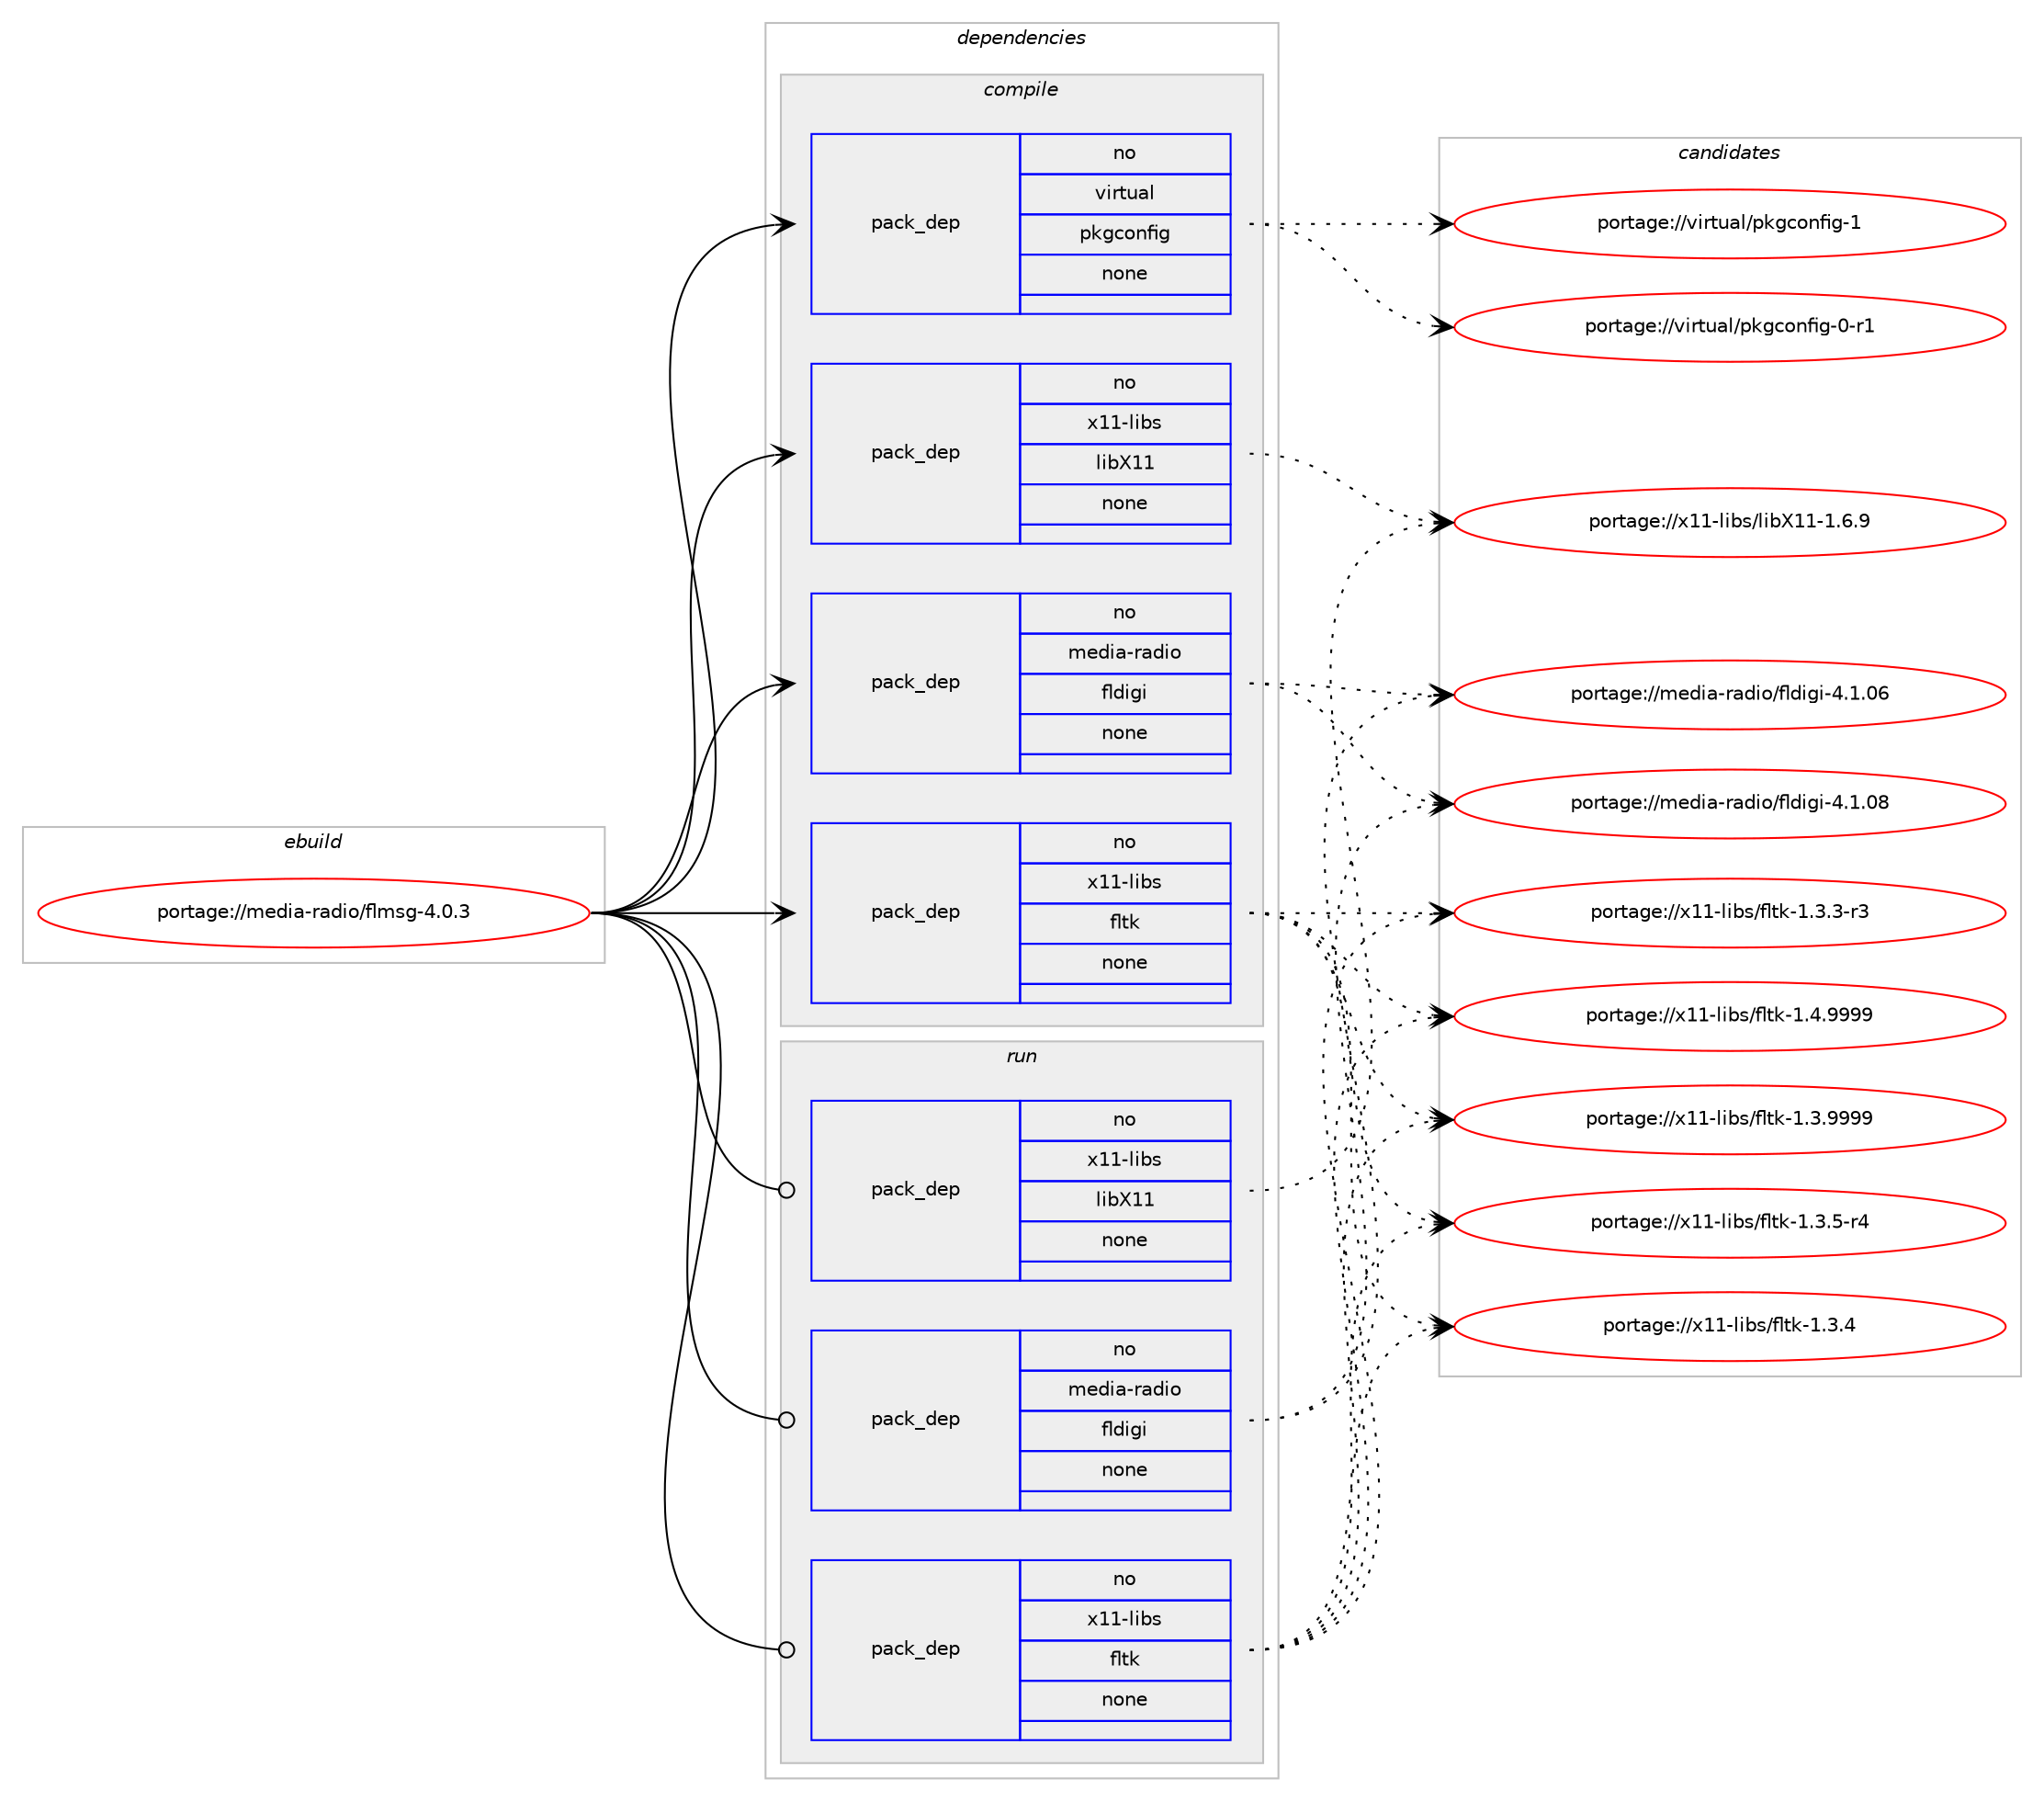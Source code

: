 digraph prolog {

# *************
# Graph options
# *************

newrank=true;
concentrate=true;
compound=true;
graph [rankdir=LR,fontname=Helvetica,fontsize=10,ranksep=1.5];#, ranksep=2.5, nodesep=0.2];
edge  [arrowhead=vee];
node  [fontname=Helvetica,fontsize=10];

# **********
# The ebuild
# **********

subgraph cluster_leftcol {
color=gray;
label=<<i>ebuild</i>>;
id [label="portage://media-radio/flmsg-4.0.3", color=red, width=4, href="../media-radio/flmsg-4.0.3.svg"];
}

# ****************
# The dependencies
# ****************

subgraph cluster_midcol {
color=gray;
label=<<i>dependencies</i>>;
subgraph cluster_compile {
fillcolor="#eeeeee";
style=filled;
label=<<i>compile</i>>;
subgraph pack149854 {
dependency197847 [label=<<TABLE BORDER="0" CELLBORDER="1" CELLSPACING="0" CELLPADDING="4" WIDTH="220"><TR><TD ROWSPAN="6" CELLPADDING="30">pack_dep</TD></TR><TR><TD WIDTH="110">no</TD></TR><TR><TD>media-radio</TD></TR><TR><TD>fldigi</TD></TR><TR><TD>none</TD></TR><TR><TD></TD></TR></TABLE>>, shape=none, color=blue];
}
id:e -> dependency197847:w [weight=20,style="solid",arrowhead="vee"];
subgraph pack149855 {
dependency197848 [label=<<TABLE BORDER="0" CELLBORDER="1" CELLSPACING="0" CELLPADDING="4" WIDTH="220"><TR><TD ROWSPAN="6" CELLPADDING="30">pack_dep</TD></TR><TR><TD WIDTH="110">no</TD></TR><TR><TD>virtual</TD></TR><TR><TD>pkgconfig</TD></TR><TR><TD>none</TD></TR><TR><TD></TD></TR></TABLE>>, shape=none, color=blue];
}
id:e -> dependency197848:w [weight=20,style="solid",arrowhead="vee"];
subgraph pack149856 {
dependency197849 [label=<<TABLE BORDER="0" CELLBORDER="1" CELLSPACING="0" CELLPADDING="4" WIDTH="220"><TR><TD ROWSPAN="6" CELLPADDING="30">pack_dep</TD></TR><TR><TD WIDTH="110">no</TD></TR><TR><TD>x11-libs</TD></TR><TR><TD>fltk</TD></TR><TR><TD>none</TD></TR><TR><TD></TD></TR></TABLE>>, shape=none, color=blue];
}
id:e -> dependency197849:w [weight=20,style="solid",arrowhead="vee"];
subgraph pack149857 {
dependency197850 [label=<<TABLE BORDER="0" CELLBORDER="1" CELLSPACING="0" CELLPADDING="4" WIDTH="220"><TR><TD ROWSPAN="6" CELLPADDING="30">pack_dep</TD></TR><TR><TD WIDTH="110">no</TD></TR><TR><TD>x11-libs</TD></TR><TR><TD>libX11</TD></TR><TR><TD>none</TD></TR><TR><TD></TD></TR></TABLE>>, shape=none, color=blue];
}
id:e -> dependency197850:w [weight=20,style="solid",arrowhead="vee"];
}
subgraph cluster_compileandrun {
fillcolor="#eeeeee";
style=filled;
label=<<i>compile and run</i>>;
}
subgraph cluster_run {
fillcolor="#eeeeee";
style=filled;
label=<<i>run</i>>;
subgraph pack149858 {
dependency197851 [label=<<TABLE BORDER="0" CELLBORDER="1" CELLSPACING="0" CELLPADDING="4" WIDTH="220"><TR><TD ROWSPAN="6" CELLPADDING="30">pack_dep</TD></TR><TR><TD WIDTH="110">no</TD></TR><TR><TD>media-radio</TD></TR><TR><TD>fldigi</TD></TR><TR><TD>none</TD></TR><TR><TD></TD></TR></TABLE>>, shape=none, color=blue];
}
id:e -> dependency197851:w [weight=20,style="solid",arrowhead="odot"];
subgraph pack149859 {
dependency197852 [label=<<TABLE BORDER="0" CELLBORDER="1" CELLSPACING="0" CELLPADDING="4" WIDTH="220"><TR><TD ROWSPAN="6" CELLPADDING="30">pack_dep</TD></TR><TR><TD WIDTH="110">no</TD></TR><TR><TD>x11-libs</TD></TR><TR><TD>fltk</TD></TR><TR><TD>none</TD></TR><TR><TD></TD></TR></TABLE>>, shape=none, color=blue];
}
id:e -> dependency197852:w [weight=20,style="solid",arrowhead="odot"];
subgraph pack149860 {
dependency197853 [label=<<TABLE BORDER="0" CELLBORDER="1" CELLSPACING="0" CELLPADDING="4" WIDTH="220"><TR><TD ROWSPAN="6" CELLPADDING="30">pack_dep</TD></TR><TR><TD WIDTH="110">no</TD></TR><TR><TD>x11-libs</TD></TR><TR><TD>libX11</TD></TR><TR><TD>none</TD></TR><TR><TD></TD></TR></TABLE>>, shape=none, color=blue];
}
id:e -> dependency197853:w [weight=20,style="solid",arrowhead="odot"];
}
}

# **************
# The candidates
# **************

subgraph cluster_choices {
rank=same;
color=gray;
label=<<i>candidates</i>>;

subgraph choice149854 {
color=black;
nodesep=1;
choice1091011001059745114971001051114710210810010510310545524649464856 [label="portage://media-radio/fldigi-4.1.08", color=red, width=4,href="../media-radio/fldigi-4.1.08.svg"];
choice1091011001059745114971001051114710210810010510310545524649464854 [label="portage://media-radio/fldigi-4.1.06", color=red, width=4,href="../media-radio/fldigi-4.1.06.svg"];
dependency197847:e -> choice1091011001059745114971001051114710210810010510310545524649464856:w [style=dotted,weight="100"];
dependency197847:e -> choice1091011001059745114971001051114710210810010510310545524649464854:w [style=dotted,weight="100"];
}
subgraph choice149855 {
color=black;
nodesep=1;
choice1181051141161179710847112107103991111101021051034549 [label="portage://virtual/pkgconfig-1", color=red, width=4,href="../virtual/pkgconfig-1.svg"];
choice11810511411611797108471121071039911111010210510345484511449 [label="portage://virtual/pkgconfig-0-r1", color=red, width=4,href="../virtual/pkgconfig-0-r1.svg"];
dependency197848:e -> choice1181051141161179710847112107103991111101021051034549:w [style=dotted,weight="100"];
dependency197848:e -> choice11810511411611797108471121071039911111010210510345484511449:w [style=dotted,weight="100"];
}
subgraph choice149856 {
color=black;
nodesep=1;
choice1204949451081059811547102108116107454946524657575757 [label="portage://x11-libs/fltk-1.4.9999", color=red, width=4,href="../x11-libs/fltk-1.4.9999.svg"];
choice1204949451081059811547102108116107454946514657575757 [label="portage://x11-libs/fltk-1.3.9999", color=red, width=4,href="../x11-libs/fltk-1.3.9999.svg"];
choice12049494510810598115471021081161074549465146534511452 [label="portage://x11-libs/fltk-1.3.5-r4", color=red, width=4,href="../x11-libs/fltk-1.3.5-r4.svg"];
choice1204949451081059811547102108116107454946514652 [label="portage://x11-libs/fltk-1.3.4", color=red, width=4,href="../x11-libs/fltk-1.3.4.svg"];
choice12049494510810598115471021081161074549465146514511451 [label="portage://x11-libs/fltk-1.3.3-r3", color=red, width=4,href="../x11-libs/fltk-1.3.3-r3.svg"];
dependency197849:e -> choice1204949451081059811547102108116107454946524657575757:w [style=dotted,weight="100"];
dependency197849:e -> choice1204949451081059811547102108116107454946514657575757:w [style=dotted,weight="100"];
dependency197849:e -> choice12049494510810598115471021081161074549465146534511452:w [style=dotted,weight="100"];
dependency197849:e -> choice1204949451081059811547102108116107454946514652:w [style=dotted,weight="100"];
dependency197849:e -> choice12049494510810598115471021081161074549465146514511451:w [style=dotted,weight="100"];
}
subgraph choice149857 {
color=black;
nodesep=1;
choice120494945108105981154710810598884949454946544657 [label="portage://x11-libs/libX11-1.6.9", color=red, width=4,href="../x11-libs/libX11-1.6.9.svg"];
dependency197850:e -> choice120494945108105981154710810598884949454946544657:w [style=dotted,weight="100"];
}
subgraph choice149858 {
color=black;
nodesep=1;
choice1091011001059745114971001051114710210810010510310545524649464856 [label="portage://media-radio/fldigi-4.1.08", color=red, width=4,href="../media-radio/fldigi-4.1.08.svg"];
choice1091011001059745114971001051114710210810010510310545524649464854 [label="portage://media-radio/fldigi-4.1.06", color=red, width=4,href="../media-radio/fldigi-4.1.06.svg"];
dependency197851:e -> choice1091011001059745114971001051114710210810010510310545524649464856:w [style=dotted,weight="100"];
dependency197851:e -> choice1091011001059745114971001051114710210810010510310545524649464854:w [style=dotted,weight="100"];
}
subgraph choice149859 {
color=black;
nodesep=1;
choice1204949451081059811547102108116107454946524657575757 [label="portage://x11-libs/fltk-1.4.9999", color=red, width=4,href="../x11-libs/fltk-1.4.9999.svg"];
choice1204949451081059811547102108116107454946514657575757 [label="portage://x11-libs/fltk-1.3.9999", color=red, width=4,href="../x11-libs/fltk-1.3.9999.svg"];
choice12049494510810598115471021081161074549465146534511452 [label="portage://x11-libs/fltk-1.3.5-r4", color=red, width=4,href="../x11-libs/fltk-1.3.5-r4.svg"];
choice1204949451081059811547102108116107454946514652 [label="portage://x11-libs/fltk-1.3.4", color=red, width=4,href="../x11-libs/fltk-1.3.4.svg"];
choice12049494510810598115471021081161074549465146514511451 [label="portage://x11-libs/fltk-1.3.3-r3", color=red, width=4,href="../x11-libs/fltk-1.3.3-r3.svg"];
dependency197852:e -> choice1204949451081059811547102108116107454946524657575757:w [style=dotted,weight="100"];
dependency197852:e -> choice1204949451081059811547102108116107454946514657575757:w [style=dotted,weight="100"];
dependency197852:e -> choice12049494510810598115471021081161074549465146534511452:w [style=dotted,weight="100"];
dependency197852:e -> choice1204949451081059811547102108116107454946514652:w [style=dotted,weight="100"];
dependency197852:e -> choice12049494510810598115471021081161074549465146514511451:w [style=dotted,weight="100"];
}
subgraph choice149860 {
color=black;
nodesep=1;
choice120494945108105981154710810598884949454946544657 [label="portage://x11-libs/libX11-1.6.9", color=red, width=4,href="../x11-libs/libX11-1.6.9.svg"];
dependency197853:e -> choice120494945108105981154710810598884949454946544657:w [style=dotted,weight="100"];
}
}

}

